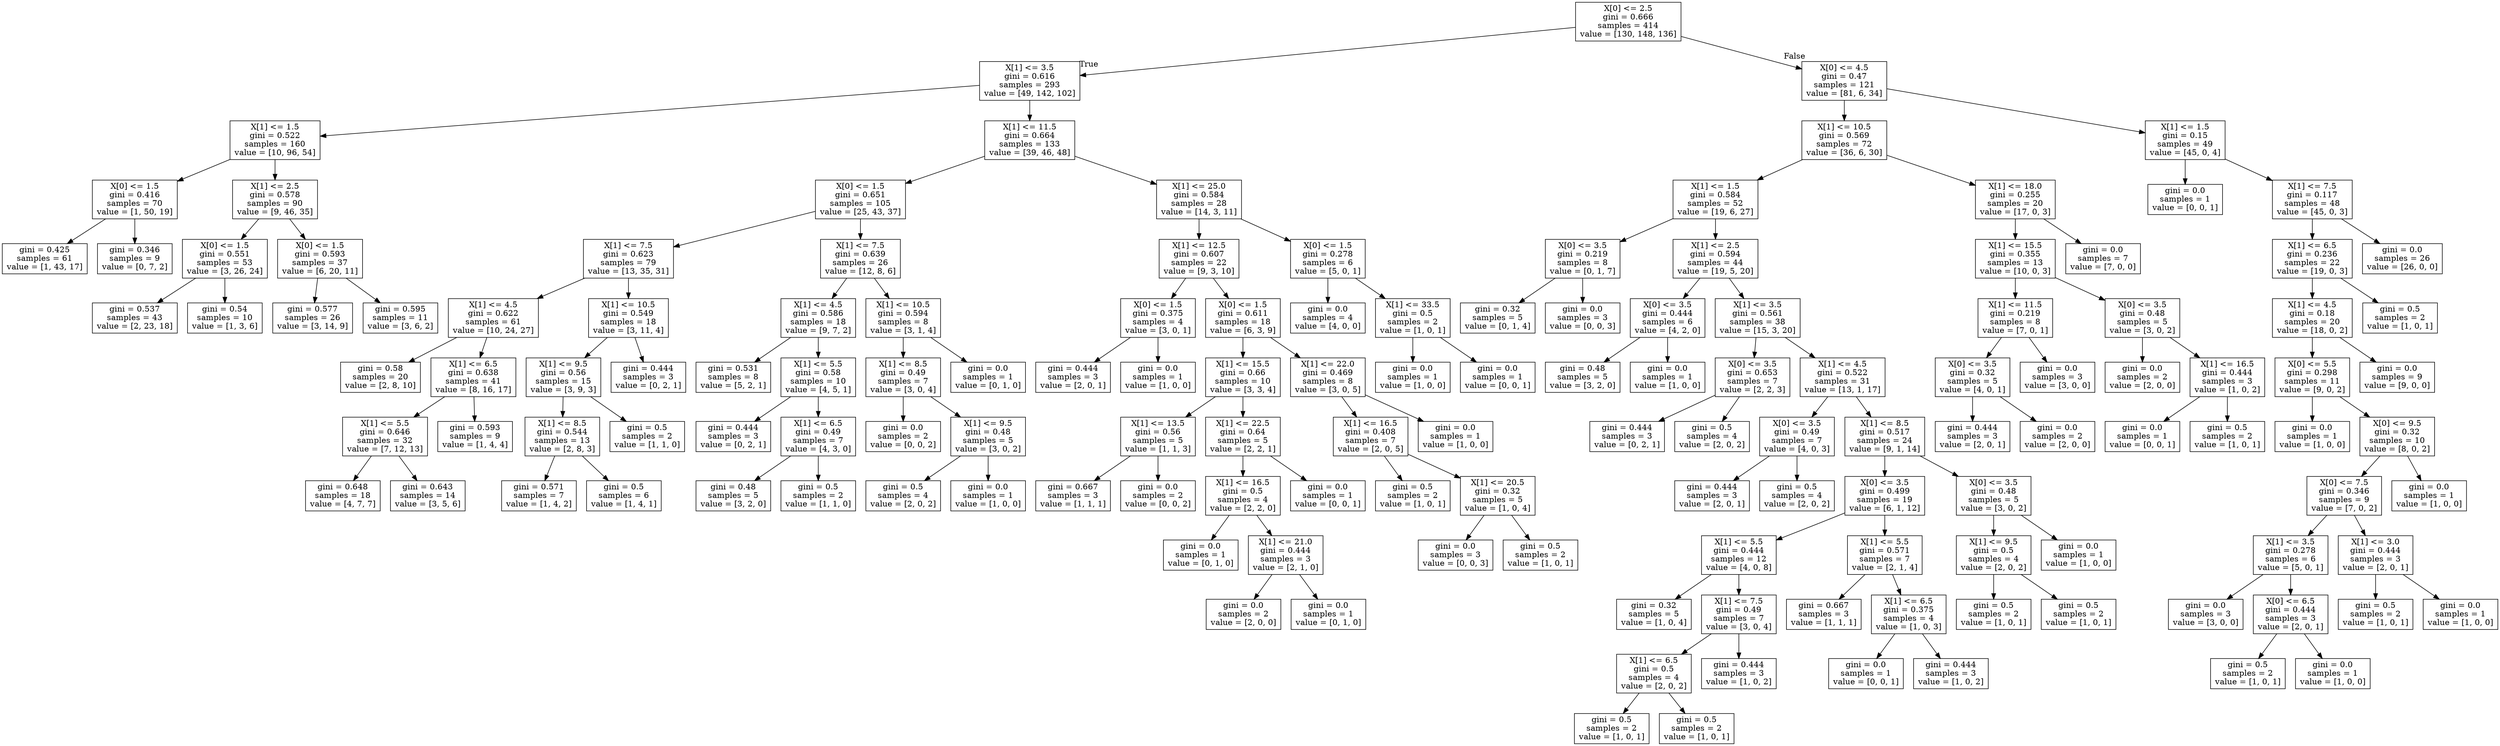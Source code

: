 digraph Tree {
node [shape=box] ;
0 [label="X[0] <= 2.5\ngini = 0.666\nsamples = 414\nvalue = [130, 148, 136]"] ;
1 [label="X[1] <= 3.5\ngini = 0.616\nsamples = 293\nvalue = [49, 142, 102]"] ;
0 -> 1 [labeldistance=2.5, labelangle=45, headlabel="True"] ;
2 [label="X[1] <= 1.5\ngini = 0.522\nsamples = 160\nvalue = [10, 96, 54]"] ;
1 -> 2 ;
3 [label="X[0] <= 1.5\ngini = 0.416\nsamples = 70\nvalue = [1, 50, 19]"] ;
2 -> 3 ;
4 [label="gini = 0.425\nsamples = 61\nvalue = [1, 43, 17]"] ;
3 -> 4 ;
5 [label="gini = 0.346\nsamples = 9\nvalue = [0, 7, 2]"] ;
3 -> 5 ;
6 [label="X[1] <= 2.5\ngini = 0.578\nsamples = 90\nvalue = [9, 46, 35]"] ;
2 -> 6 ;
7 [label="X[0] <= 1.5\ngini = 0.551\nsamples = 53\nvalue = [3, 26, 24]"] ;
6 -> 7 ;
8 [label="gini = 0.537\nsamples = 43\nvalue = [2, 23, 18]"] ;
7 -> 8 ;
9 [label="gini = 0.54\nsamples = 10\nvalue = [1, 3, 6]"] ;
7 -> 9 ;
10 [label="X[0] <= 1.5\ngini = 0.593\nsamples = 37\nvalue = [6, 20, 11]"] ;
6 -> 10 ;
11 [label="gini = 0.577\nsamples = 26\nvalue = [3, 14, 9]"] ;
10 -> 11 ;
12 [label="gini = 0.595\nsamples = 11\nvalue = [3, 6, 2]"] ;
10 -> 12 ;
13 [label="X[1] <= 11.5\ngini = 0.664\nsamples = 133\nvalue = [39, 46, 48]"] ;
1 -> 13 ;
14 [label="X[0] <= 1.5\ngini = 0.651\nsamples = 105\nvalue = [25, 43, 37]"] ;
13 -> 14 ;
15 [label="X[1] <= 7.5\ngini = 0.623\nsamples = 79\nvalue = [13, 35, 31]"] ;
14 -> 15 ;
16 [label="X[1] <= 4.5\ngini = 0.622\nsamples = 61\nvalue = [10, 24, 27]"] ;
15 -> 16 ;
17 [label="gini = 0.58\nsamples = 20\nvalue = [2, 8, 10]"] ;
16 -> 17 ;
18 [label="X[1] <= 6.5\ngini = 0.638\nsamples = 41\nvalue = [8, 16, 17]"] ;
16 -> 18 ;
19 [label="X[1] <= 5.5\ngini = 0.646\nsamples = 32\nvalue = [7, 12, 13]"] ;
18 -> 19 ;
20 [label="gini = 0.648\nsamples = 18\nvalue = [4, 7, 7]"] ;
19 -> 20 ;
21 [label="gini = 0.643\nsamples = 14\nvalue = [3, 5, 6]"] ;
19 -> 21 ;
22 [label="gini = 0.593\nsamples = 9\nvalue = [1, 4, 4]"] ;
18 -> 22 ;
23 [label="X[1] <= 10.5\ngini = 0.549\nsamples = 18\nvalue = [3, 11, 4]"] ;
15 -> 23 ;
24 [label="X[1] <= 9.5\ngini = 0.56\nsamples = 15\nvalue = [3, 9, 3]"] ;
23 -> 24 ;
25 [label="X[1] <= 8.5\ngini = 0.544\nsamples = 13\nvalue = [2, 8, 3]"] ;
24 -> 25 ;
26 [label="gini = 0.571\nsamples = 7\nvalue = [1, 4, 2]"] ;
25 -> 26 ;
27 [label="gini = 0.5\nsamples = 6\nvalue = [1, 4, 1]"] ;
25 -> 27 ;
28 [label="gini = 0.5\nsamples = 2\nvalue = [1, 1, 0]"] ;
24 -> 28 ;
29 [label="gini = 0.444\nsamples = 3\nvalue = [0, 2, 1]"] ;
23 -> 29 ;
30 [label="X[1] <= 7.5\ngini = 0.639\nsamples = 26\nvalue = [12, 8, 6]"] ;
14 -> 30 ;
31 [label="X[1] <= 4.5\ngini = 0.586\nsamples = 18\nvalue = [9, 7, 2]"] ;
30 -> 31 ;
32 [label="gini = 0.531\nsamples = 8\nvalue = [5, 2, 1]"] ;
31 -> 32 ;
33 [label="X[1] <= 5.5\ngini = 0.58\nsamples = 10\nvalue = [4, 5, 1]"] ;
31 -> 33 ;
34 [label="gini = 0.444\nsamples = 3\nvalue = [0, 2, 1]"] ;
33 -> 34 ;
35 [label="X[1] <= 6.5\ngini = 0.49\nsamples = 7\nvalue = [4, 3, 0]"] ;
33 -> 35 ;
36 [label="gini = 0.48\nsamples = 5\nvalue = [3, 2, 0]"] ;
35 -> 36 ;
37 [label="gini = 0.5\nsamples = 2\nvalue = [1, 1, 0]"] ;
35 -> 37 ;
38 [label="X[1] <= 10.5\ngini = 0.594\nsamples = 8\nvalue = [3, 1, 4]"] ;
30 -> 38 ;
39 [label="X[1] <= 8.5\ngini = 0.49\nsamples = 7\nvalue = [3, 0, 4]"] ;
38 -> 39 ;
40 [label="gini = 0.0\nsamples = 2\nvalue = [0, 0, 2]"] ;
39 -> 40 ;
41 [label="X[1] <= 9.5\ngini = 0.48\nsamples = 5\nvalue = [3, 0, 2]"] ;
39 -> 41 ;
42 [label="gini = 0.5\nsamples = 4\nvalue = [2, 0, 2]"] ;
41 -> 42 ;
43 [label="gini = 0.0\nsamples = 1\nvalue = [1, 0, 0]"] ;
41 -> 43 ;
44 [label="gini = 0.0\nsamples = 1\nvalue = [0, 1, 0]"] ;
38 -> 44 ;
45 [label="X[1] <= 25.0\ngini = 0.584\nsamples = 28\nvalue = [14, 3, 11]"] ;
13 -> 45 ;
46 [label="X[1] <= 12.5\ngini = 0.607\nsamples = 22\nvalue = [9, 3, 10]"] ;
45 -> 46 ;
47 [label="X[0] <= 1.5\ngini = 0.375\nsamples = 4\nvalue = [3, 0, 1]"] ;
46 -> 47 ;
48 [label="gini = 0.444\nsamples = 3\nvalue = [2, 0, 1]"] ;
47 -> 48 ;
49 [label="gini = 0.0\nsamples = 1\nvalue = [1, 0, 0]"] ;
47 -> 49 ;
50 [label="X[0] <= 1.5\ngini = 0.611\nsamples = 18\nvalue = [6, 3, 9]"] ;
46 -> 50 ;
51 [label="X[1] <= 15.5\ngini = 0.66\nsamples = 10\nvalue = [3, 3, 4]"] ;
50 -> 51 ;
52 [label="X[1] <= 13.5\ngini = 0.56\nsamples = 5\nvalue = [1, 1, 3]"] ;
51 -> 52 ;
53 [label="gini = 0.667\nsamples = 3\nvalue = [1, 1, 1]"] ;
52 -> 53 ;
54 [label="gini = 0.0\nsamples = 2\nvalue = [0, 0, 2]"] ;
52 -> 54 ;
55 [label="X[1] <= 22.5\ngini = 0.64\nsamples = 5\nvalue = [2, 2, 1]"] ;
51 -> 55 ;
56 [label="X[1] <= 16.5\ngini = 0.5\nsamples = 4\nvalue = [2, 2, 0]"] ;
55 -> 56 ;
57 [label="gini = 0.0\nsamples = 1\nvalue = [0, 1, 0]"] ;
56 -> 57 ;
58 [label="X[1] <= 21.0\ngini = 0.444\nsamples = 3\nvalue = [2, 1, 0]"] ;
56 -> 58 ;
59 [label="gini = 0.0\nsamples = 2\nvalue = [2, 0, 0]"] ;
58 -> 59 ;
60 [label="gini = 0.0\nsamples = 1\nvalue = [0, 1, 0]"] ;
58 -> 60 ;
61 [label="gini = 0.0\nsamples = 1\nvalue = [0, 0, 1]"] ;
55 -> 61 ;
62 [label="X[1] <= 22.0\ngini = 0.469\nsamples = 8\nvalue = [3, 0, 5]"] ;
50 -> 62 ;
63 [label="X[1] <= 16.5\ngini = 0.408\nsamples = 7\nvalue = [2, 0, 5]"] ;
62 -> 63 ;
64 [label="gini = 0.5\nsamples = 2\nvalue = [1, 0, 1]"] ;
63 -> 64 ;
65 [label="X[1] <= 20.5\ngini = 0.32\nsamples = 5\nvalue = [1, 0, 4]"] ;
63 -> 65 ;
66 [label="gini = 0.0\nsamples = 3\nvalue = [0, 0, 3]"] ;
65 -> 66 ;
67 [label="gini = 0.5\nsamples = 2\nvalue = [1, 0, 1]"] ;
65 -> 67 ;
68 [label="gini = 0.0\nsamples = 1\nvalue = [1, 0, 0]"] ;
62 -> 68 ;
69 [label="X[0] <= 1.5\ngini = 0.278\nsamples = 6\nvalue = [5, 0, 1]"] ;
45 -> 69 ;
70 [label="gini = 0.0\nsamples = 4\nvalue = [4, 0, 0]"] ;
69 -> 70 ;
71 [label="X[1] <= 33.5\ngini = 0.5\nsamples = 2\nvalue = [1, 0, 1]"] ;
69 -> 71 ;
72 [label="gini = 0.0\nsamples = 1\nvalue = [1, 0, 0]"] ;
71 -> 72 ;
73 [label="gini = 0.0\nsamples = 1\nvalue = [0, 0, 1]"] ;
71 -> 73 ;
74 [label="X[0] <= 4.5\ngini = 0.47\nsamples = 121\nvalue = [81, 6, 34]"] ;
0 -> 74 [labeldistance=2.5, labelangle=-45, headlabel="False"] ;
75 [label="X[1] <= 10.5\ngini = 0.569\nsamples = 72\nvalue = [36, 6, 30]"] ;
74 -> 75 ;
76 [label="X[1] <= 1.5\ngini = 0.584\nsamples = 52\nvalue = [19, 6, 27]"] ;
75 -> 76 ;
77 [label="X[0] <= 3.5\ngini = 0.219\nsamples = 8\nvalue = [0, 1, 7]"] ;
76 -> 77 ;
78 [label="gini = 0.32\nsamples = 5\nvalue = [0, 1, 4]"] ;
77 -> 78 ;
79 [label="gini = 0.0\nsamples = 3\nvalue = [0, 0, 3]"] ;
77 -> 79 ;
80 [label="X[1] <= 2.5\ngini = 0.594\nsamples = 44\nvalue = [19, 5, 20]"] ;
76 -> 80 ;
81 [label="X[0] <= 3.5\ngini = 0.444\nsamples = 6\nvalue = [4, 2, 0]"] ;
80 -> 81 ;
82 [label="gini = 0.48\nsamples = 5\nvalue = [3, 2, 0]"] ;
81 -> 82 ;
83 [label="gini = 0.0\nsamples = 1\nvalue = [1, 0, 0]"] ;
81 -> 83 ;
84 [label="X[1] <= 3.5\ngini = 0.561\nsamples = 38\nvalue = [15, 3, 20]"] ;
80 -> 84 ;
85 [label="X[0] <= 3.5\ngini = 0.653\nsamples = 7\nvalue = [2, 2, 3]"] ;
84 -> 85 ;
86 [label="gini = 0.444\nsamples = 3\nvalue = [0, 2, 1]"] ;
85 -> 86 ;
87 [label="gini = 0.5\nsamples = 4\nvalue = [2, 0, 2]"] ;
85 -> 87 ;
88 [label="X[1] <= 4.5\ngini = 0.522\nsamples = 31\nvalue = [13, 1, 17]"] ;
84 -> 88 ;
89 [label="X[0] <= 3.5\ngini = 0.49\nsamples = 7\nvalue = [4, 0, 3]"] ;
88 -> 89 ;
90 [label="gini = 0.444\nsamples = 3\nvalue = [2, 0, 1]"] ;
89 -> 90 ;
91 [label="gini = 0.5\nsamples = 4\nvalue = [2, 0, 2]"] ;
89 -> 91 ;
92 [label="X[1] <= 8.5\ngini = 0.517\nsamples = 24\nvalue = [9, 1, 14]"] ;
88 -> 92 ;
93 [label="X[0] <= 3.5\ngini = 0.499\nsamples = 19\nvalue = [6, 1, 12]"] ;
92 -> 93 ;
94 [label="X[1] <= 5.5\ngini = 0.444\nsamples = 12\nvalue = [4, 0, 8]"] ;
93 -> 94 ;
95 [label="gini = 0.32\nsamples = 5\nvalue = [1, 0, 4]"] ;
94 -> 95 ;
96 [label="X[1] <= 7.5\ngini = 0.49\nsamples = 7\nvalue = [3, 0, 4]"] ;
94 -> 96 ;
97 [label="X[1] <= 6.5\ngini = 0.5\nsamples = 4\nvalue = [2, 0, 2]"] ;
96 -> 97 ;
98 [label="gini = 0.5\nsamples = 2\nvalue = [1, 0, 1]"] ;
97 -> 98 ;
99 [label="gini = 0.5\nsamples = 2\nvalue = [1, 0, 1]"] ;
97 -> 99 ;
100 [label="gini = 0.444\nsamples = 3\nvalue = [1, 0, 2]"] ;
96 -> 100 ;
101 [label="X[1] <= 5.5\ngini = 0.571\nsamples = 7\nvalue = [2, 1, 4]"] ;
93 -> 101 ;
102 [label="gini = 0.667\nsamples = 3\nvalue = [1, 1, 1]"] ;
101 -> 102 ;
103 [label="X[1] <= 6.5\ngini = 0.375\nsamples = 4\nvalue = [1, 0, 3]"] ;
101 -> 103 ;
104 [label="gini = 0.0\nsamples = 1\nvalue = [0, 0, 1]"] ;
103 -> 104 ;
105 [label="gini = 0.444\nsamples = 3\nvalue = [1, 0, 2]"] ;
103 -> 105 ;
106 [label="X[0] <= 3.5\ngini = 0.48\nsamples = 5\nvalue = [3, 0, 2]"] ;
92 -> 106 ;
107 [label="X[1] <= 9.5\ngini = 0.5\nsamples = 4\nvalue = [2, 0, 2]"] ;
106 -> 107 ;
108 [label="gini = 0.5\nsamples = 2\nvalue = [1, 0, 1]"] ;
107 -> 108 ;
109 [label="gini = 0.5\nsamples = 2\nvalue = [1, 0, 1]"] ;
107 -> 109 ;
110 [label="gini = 0.0\nsamples = 1\nvalue = [1, 0, 0]"] ;
106 -> 110 ;
111 [label="X[1] <= 18.0\ngini = 0.255\nsamples = 20\nvalue = [17, 0, 3]"] ;
75 -> 111 ;
112 [label="X[1] <= 15.5\ngini = 0.355\nsamples = 13\nvalue = [10, 0, 3]"] ;
111 -> 112 ;
113 [label="X[1] <= 11.5\ngini = 0.219\nsamples = 8\nvalue = [7, 0, 1]"] ;
112 -> 113 ;
114 [label="X[0] <= 3.5\ngini = 0.32\nsamples = 5\nvalue = [4, 0, 1]"] ;
113 -> 114 ;
115 [label="gini = 0.444\nsamples = 3\nvalue = [2, 0, 1]"] ;
114 -> 115 ;
116 [label="gini = 0.0\nsamples = 2\nvalue = [2, 0, 0]"] ;
114 -> 116 ;
117 [label="gini = 0.0\nsamples = 3\nvalue = [3, 0, 0]"] ;
113 -> 117 ;
118 [label="X[0] <= 3.5\ngini = 0.48\nsamples = 5\nvalue = [3, 0, 2]"] ;
112 -> 118 ;
119 [label="gini = 0.0\nsamples = 2\nvalue = [2, 0, 0]"] ;
118 -> 119 ;
120 [label="X[1] <= 16.5\ngini = 0.444\nsamples = 3\nvalue = [1, 0, 2]"] ;
118 -> 120 ;
121 [label="gini = 0.0\nsamples = 1\nvalue = [0, 0, 1]"] ;
120 -> 121 ;
122 [label="gini = 0.5\nsamples = 2\nvalue = [1, 0, 1]"] ;
120 -> 122 ;
123 [label="gini = 0.0\nsamples = 7\nvalue = [7, 0, 0]"] ;
111 -> 123 ;
124 [label="X[1] <= 1.5\ngini = 0.15\nsamples = 49\nvalue = [45, 0, 4]"] ;
74 -> 124 ;
125 [label="gini = 0.0\nsamples = 1\nvalue = [0, 0, 1]"] ;
124 -> 125 ;
126 [label="X[1] <= 7.5\ngini = 0.117\nsamples = 48\nvalue = [45, 0, 3]"] ;
124 -> 126 ;
127 [label="X[1] <= 6.5\ngini = 0.236\nsamples = 22\nvalue = [19, 0, 3]"] ;
126 -> 127 ;
128 [label="X[1] <= 4.5\ngini = 0.18\nsamples = 20\nvalue = [18, 0, 2]"] ;
127 -> 128 ;
129 [label="X[0] <= 5.5\ngini = 0.298\nsamples = 11\nvalue = [9, 0, 2]"] ;
128 -> 129 ;
130 [label="gini = 0.0\nsamples = 1\nvalue = [1, 0, 0]"] ;
129 -> 130 ;
131 [label="X[0] <= 9.5\ngini = 0.32\nsamples = 10\nvalue = [8, 0, 2]"] ;
129 -> 131 ;
132 [label="X[0] <= 7.5\ngini = 0.346\nsamples = 9\nvalue = [7, 0, 2]"] ;
131 -> 132 ;
133 [label="X[1] <= 3.5\ngini = 0.278\nsamples = 6\nvalue = [5, 0, 1]"] ;
132 -> 133 ;
134 [label="gini = 0.0\nsamples = 3\nvalue = [3, 0, 0]"] ;
133 -> 134 ;
135 [label="X[0] <= 6.5\ngini = 0.444\nsamples = 3\nvalue = [2, 0, 1]"] ;
133 -> 135 ;
136 [label="gini = 0.5\nsamples = 2\nvalue = [1, 0, 1]"] ;
135 -> 136 ;
137 [label="gini = 0.0\nsamples = 1\nvalue = [1, 0, 0]"] ;
135 -> 137 ;
138 [label="X[1] <= 3.0\ngini = 0.444\nsamples = 3\nvalue = [2, 0, 1]"] ;
132 -> 138 ;
139 [label="gini = 0.5\nsamples = 2\nvalue = [1, 0, 1]"] ;
138 -> 139 ;
140 [label="gini = 0.0\nsamples = 1\nvalue = [1, 0, 0]"] ;
138 -> 140 ;
141 [label="gini = 0.0\nsamples = 1\nvalue = [1, 0, 0]"] ;
131 -> 141 ;
142 [label="gini = 0.0\nsamples = 9\nvalue = [9, 0, 0]"] ;
128 -> 142 ;
143 [label="gini = 0.5\nsamples = 2\nvalue = [1, 0, 1]"] ;
127 -> 143 ;
144 [label="gini = 0.0\nsamples = 26\nvalue = [26, 0, 0]"] ;
126 -> 144 ;
}